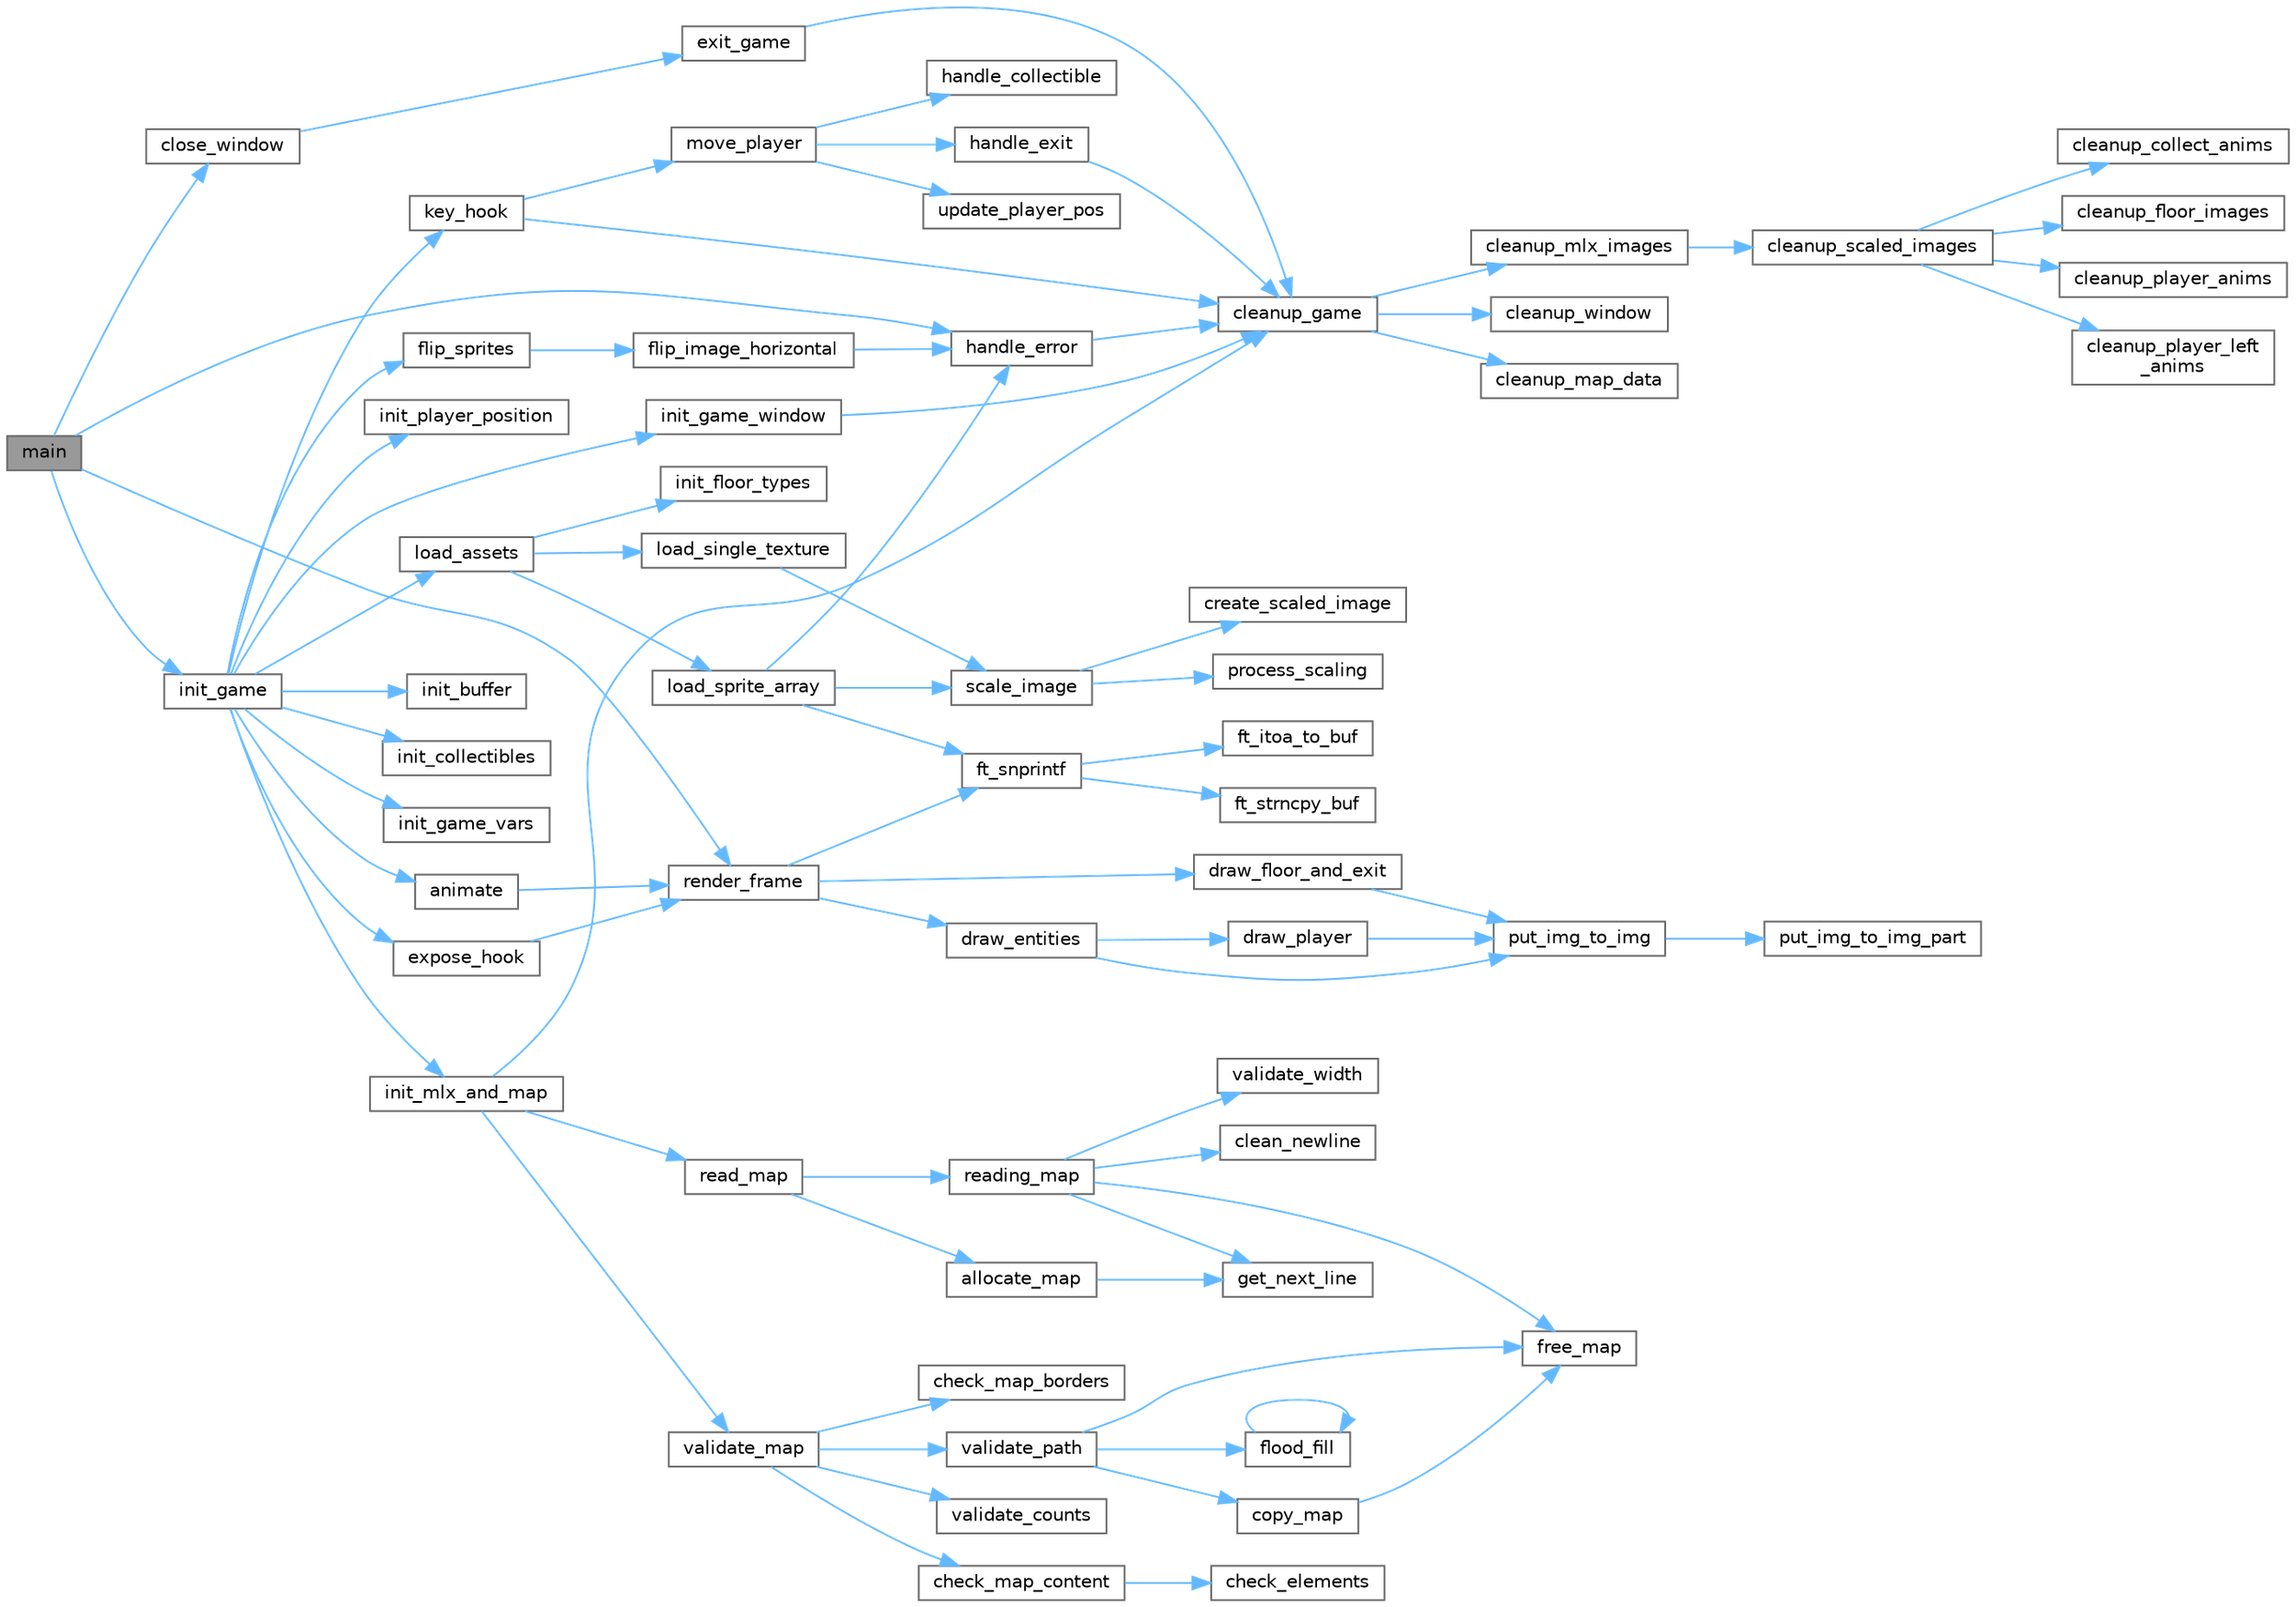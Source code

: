 digraph "main"
{
 // INTERACTIVE_SVG=YES
 // LATEX_PDF_SIZE
  bgcolor="transparent";
  edge [fontname=Helvetica,fontsize=10,labelfontname=Helvetica,labelfontsize=10];
  node [fontname=Helvetica,fontsize=10,shape=box,height=0.2,width=0.4];
  rankdir="LR";
  Node1 [id="Node000001",label="main",height=0.2,width=0.4,color="gray40", fillcolor="grey60", style="filled", fontcolor="black",tooltip=" "];
  Node1 -> Node2 [id="edge1_Node000001_Node000002",color="steelblue1",style="solid",tooltip=" "];
  Node2 [id="Node000002",label="close_window",height=0.2,width=0.4,color="grey40", fillcolor="white", style="filled",URL="$main_8c.html#a11e0b73c01ab79529c5862a102b1b2d5",tooltip=" "];
  Node2 -> Node3 [id="edge2_Node000002_Node000003",color="steelblue1",style="solid",tooltip=" "];
  Node3 [id="Node000003",label="exit_game",height=0.2,width=0.4,color="grey40", fillcolor="white", style="filled",URL="$main_8c.html#a11ca5d43d15c9c5efab34595354e649d",tooltip=" "];
  Node3 -> Node4 [id="edge3_Node000003_Node000004",color="steelblue1",style="solid",tooltip=" "];
  Node4 [id="Node000004",label="cleanup_game",height=0.2,width=0.4,color="grey40", fillcolor="white", style="filled",URL="$utils_8c.html#a6b166a434f4f8cc202d9c3feaf33af7a",tooltip=" "];
  Node4 -> Node5 [id="edge4_Node000004_Node000005",color="steelblue1",style="solid",tooltip=" "];
  Node5 [id="Node000005",label="cleanup_map_data",height=0.2,width=0.4,color="grey40", fillcolor="white", style="filled",URL="$utils_8c.html#abc5614c78184dfae0a3a6a03ee44d059",tooltip=" "];
  Node4 -> Node6 [id="edge5_Node000004_Node000006",color="steelblue1",style="solid",tooltip=" "];
  Node6 [id="Node000006",label="cleanup_mlx_images",height=0.2,width=0.4,color="grey40", fillcolor="white", style="filled",URL="$utils_8c.html#a72c99faf18094cf6f6f0bd4ec752f1ae",tooltip=" "];
  Node6 -> Node7 [id="edge6_Node000006_Node000007",color="steelblue1",style="solid",tooltip=" "];
  Node7 [id="Node000007",label="cleanup_scaled_images",height=0.2,width=0.4,color="grey40", fillcolor="white", style="filled",URL="$clean__images_8c.html#a87fd54b2926142613d5f2ee67a6b69b0",tooltip=" "];
  Node7 -> Node8 [id="edge7_Node000007_Node000008",color="steelblue1",style="solid",tooltip=" "];
  Node8 [id="Node000008",label="cleanup_collect_anims",height=0.2,width=0.4,color="grey40", fillcolor="white", style="filled",URL="$clean__images_8c.html#a248d446aa9c26de1799fe09b07531c3d",tooltip=" "];
  Node7 -> Node9 [id="edge8_Node000007_Node000009",color="steelblue1",style="solid",tooltip=" "];
  Node9 [id="Node000009",label="cleanup_floor_images",height=0.2,width=0.4,color="grey40", fillcolor="white", style="filled",URL="$clean__images_8c.html#af696a35befccf80ea35fc848c9292fef",tooltip=" "];
  Node7 -> Node10 [id="edge9_Node000007_Node000010",color="steelblue1",style="solid",tooltip=" "];
  Node10 [id="Node000010",label="cleanup_player_anims",height=0.2,width=0.4,color="grey40", fillcolor="white", style="filled",URL="$clean__images_8c.html#a4644ff6c8a89161bb498cbce5edd4c27",tooltip=" "];
  Node7 -> Node11 [id="edge10_Node000007_Node000011",color="steelblue1",style="solid",tooltip=" "];
  Node11 [id="Node000011",label="cleanup_player_left\l_anims",height=0.2,width=0.4,color="grey40", fillcolor="white", style="filled",URL="$clean__images_8c.html#a55a5e38ede17361f52b74b7108edb421",tooltip=" "];
  Node4 -> Node12 [id="edge11_Node000004_Node000012",color="steelblue1",style="solid",tooltip=" "];
  Node12 [id="Node000012",label="cleanup_window",height=0.2,width=0.4,color="grey40", fillcolor="white", style="filled",URL="$utils_8c.html#a123b79110158baa49ed60b2d7a82eebb",tooltip=" "];
  Node1 -> Node13 [id="edge12_Node000001_Node000013",color="steelblue1",style="solid",tooltip=" "];
  Node13 [id="Node000013",label="handle_error",height=0.2,width=0.4,color="grey40", fillcolor="white", style="filled",URL="$utils_8c.html#a8d321f33b7ee1109310b116ebd23081c",tooltip=" "];
  Node13 -> Node4 [id="edge13_Node000013_Node000004",color="steelblue1",style="solid",tooltip=" "];
  Node1 -> Node14 [id="edge14_Node000001_Node000014",color="steelblue1",style="solid",tooltip=" "];
  Node14 [id="Node000014",label="init_game",height=0.2,width=0.4,color="grey40", fillcolor="white", style="filled",URL="$init__main_8c.html#a07af3347aa3856589df3f78056ef1cd1",tooltip="Main game initialization function."];
  Node14 -> Node15 [id="edge15_Node000014_Node000015",color="steelblue1",style="solid",tooltip=" "];
  Node15 [id="Node000015",label="animate",height=0.2,width=0.4,color="grey40", fillcolor="white", style="filled",URL="$render_8c.html#a8b41ee619faf9a9da9790a60cfbb3ce0",tooltip="Handles game animation frames and state updates."];
  Node15 -> Node16 [id="edge16_Node000015_Node000016",color="steelblue1",style="solid",tooltip=" "];
  Node16 [id="Node000016",label="render_frame",height=0.2,width=0.4,color="grey40", fillcolor="white", style="filled",URL="$render__frame_8c.html#a1993af9d3ef98ee243dc29090916d5d0",tooltip="Renders a complete frame of the game."];
  Node16 -> Node17 [id="edge17_Node000016_Node000017",color="steelblue1",style="solid",tooltip=" "];
  Node17 [id="Node000017",label="draw_entities",height=0.2,width=0.4,color="grey40", fillcolor="white", style="filled",URL="$render__frame_8c.html#a2674e4d760f77422743efb41ef82fbc6",tooltip=" "];
  Node17 -> Node18 [id="edge18_Node000017_Node000018",color="steelblue1",style="solid",tooltip=" "];
  Node18 [id="Node000018",label="draw_player",height=0.2,width=0.4,color="grey40", fillcolor="white", style="filled",URL="$render__frame_8c.html#abf42a14b88e691bd08afbd4259321023",tooltip=" "];
  Node18 -> Node19 [id="edge19_Node000018_Node000019",color="steelblue1",style="solid",tooltip=" "];
  Node19 [id="Node000019",label="put_img_to_img",height=0.2,width=0.4,color="grey40", fillcolor="white", style="filled",URL="$render_8c.html#aad3ee8259cd6724ed31aa0c125c4121c",tooltip=" "];
  Node19 -> Node20 [id="edge20_Node000019_Node000020",color="steelblue1",style="solid",tooltip=" "];
  Node20 [id="Node000020",label="put_img_to_img_part",height=0.2,width=0.4,color="grey40", fillcolor="white", style="filled",URL="$render_8c.html#a884f430aa59a4defe5098ec9b1c3fba7",tooltip="Copies a sprite to the buffer image with transparency handling."];
  Node17 -> Node19 [id="edge21_Node000017_Node000019",color="steelblue1",style="solid",tooltip=" "];
  Node16 -> Node21 [id="edge22_Node000016_Node000021",color="steelblue1",style="solid",tooltip=" "];
  Node21 [id="Node000021",label="draw_floor_and_exit",height=0.2,width=0.4,color="grey40", fillcolor="white", style="filled",URL="$render__frame_8c.html#abfbc1999e5df01524a90cd078d982508",tooltip=" "];
  Node21 -> Node19 [id="edge23_Node000021_Node000019",color="steelblue1",style="solid",tooltip=" "];
  Node16 -> Node22 [id="edge24_Node000016_Node000022",color="steelblue1",style="solid",tooltip=" "];
  Node22 [id="Node000022",label="ft_snprintf",height=0.2,width=0.4,color="grey40", fillcolor="white", style="filled",URL="$ft__snprintf_8c.html#a68db9cc02f54dad4f0b1e09874383ff1",tooltip="Custom implementation of snprintf for integer and string conversion."];
  Node22 -> Node23 [id="edge25_Node000022_Node000023",color="steelblue1",style="solid",tooltip=" "];
  Node23 [id="Node000023",label="ft_itoa_to_buf",height=0.2,width=0.4,color="grey40", fillcolor="white", style="filled",URL="$ft__snprintf_8c.html#a03788c0f9878d830142dfc9ea1eef09c",tooltip=" "];
  Node22 -> Node24 [id="edge26_Node000022_Node000024",color="steelblue1",style="solid",tooltip=" "];
  Node24 [id="Node000024",label="ft_strncpy_buf",height=0.2,width=0.4,color="grey40", fillcolor="white", style="filled",URL="$ft__snprintf_8c.html#af9a50005500549b232e43c9f31356ac1",tooltip=" "];
  Node14 -> Node25 [id="edge27_Node000014_Node000025",color="steelblue1",style="solid",tooltip=" "];
  Node25 [id="Node000025",label="expose_hook",height=0.2,width=0.4,color="grey40", fillcolor="white", style="filled",URL="$render_8c.html#aa493c139c258ad4352b0c57df45ceb92",tooltip="Handles window expose events."];
  Node25 -> Node16 [id="edge28_Node000025_Node000016",color="steelblue1",style="solid",tooltip=" "];
  Node14 -> Node26 [id="edge29_Node000014_Node000026",color="steelblue1",style="solid",tooltip=" "];
  Node26 [id="Node000026",label="flip_sprites",height=0.2,width=0.4,color="grey40", fillcolor="white", style="filled",URL="$image__operations_8c.html#a8cf28a6c73d94e73ab26233c3175bea4",tooltip="Creates left-facing versions of all player sprites."];
  Node26 -> Node27 [id="edge30_Node000026_Node000027",color="steelblue1",style="solid",tooltip=" "];
  Node27 [id="Node000027",label="flip_image_horizontal",height=0.2,width=0.4,color="grey40", fillcolor="white", style="filled",URL="$image__operations_8c.html#a79204bd220588adcedc715a6544c7bc1",tooltip="Creates a horizontally flipped copy of an image."];
  Node27 -> Node13 [id="edge31_Node000027_Node000013",color="steelblue1",style="solid",tooltip=" "];
  Node14 -> Node28 [id="edge32_Node000014_Node000028",color="steelblue1",style="solid",tooltip=" "];
  Node28 [id="Node000028",label="init_buffer",height=0.2,width=0.4,color="grey40", fillcolor="white", style="filled",URL="$render_8c.html#a253c61fb2aec7f0382a023ae4a8e116b",tooltip="Initializes the rendering buffer."];
  Node14 -> Node29 [id="edge33_Node000014_Node000029",color="steelblue1",style="solid",tooltip=" "];
  Node29 [id="Node000029",label="init_collectibles",height=0.2,width=0.4,color="grey40", fillcolor="white", style="filled",URL="$init_8c.html#ad060f77fadab05b39ee1b4e4a3677ef9",tooltip="Initializes collectible items and exit."];
  Node14 -> Node30 [id="edge34_Node000014_Node000030",color="steelblue1",style="solid",tooltip=" "];
  Node30 [id="Node000030",label="init_game_vars",height=0.2,width=0.4,color="grey40", fillcolor="white", style="filled",URL="$init__main_8c.html#af1850989b7637f891d0fbc5f27ae9b22",tooltip=" "];
  Node14 -> Node31 [id="edge35_Node000014_Node000031",color="steelblue1",style="solid",tooltip=" "];
  Node31 [id="Node000031",label="init_game_window",height=0.2,width=0.4,color="grey40", fillcolor="white", style="filled",URL="$init__main_8c.html#a2b5f5ea698ac0b148d9327d0290dc115",tooltip=" "];
  Node31 -> Node4 [id="edge36_Node000031_Node000004",color="steelblue1",style="solid",tooltip=" "];
  Node14 -> Node32 [id="edge37_Node000014_Node000032",color="steelblue1",style="solid",tooltip=" "];
  Node32 [id="Node000032",label="init_mlx_and_map",height=0.2,width=0.4,color="grey40", fillcolor="white", style="filled",URL="$init__main_8c.html#a144dd69d560b7542ee30156c40f03bfa",tooltip=" "];
  Node32 -> Node4 [id="edge38_Node000032_Node000004",color="steelblue1",style="solid",tooltip=" "];
  Node32 -> Node33 [id="edge39_Node000032_Node000033",color="steelblue1",style="solid",tooltip=" "];
  Node33 [id="Node000033",label="read_map",height=0.2,width=0.4,color="grey40", fillcolor="white", style="filled",URL="$map_8c.html#a727a57ebf42f450212350523d48cc841",tooltip=" "];
  Node33 -> Node34 [id="edge40_Node000033_Node000034",color="steelblue1",style="solid",tooltip=" "];
  Node34 [id="Node000034",label="allocate_map",height=0.2,width=0.4,color="grey40", fillcolor="white", style="filled",URL="$map_8c.html#abf448dce0d9e0c0355ce13ff0d82ca23",tooltip=" "];
  Node34 -> Node35 [id="edge41_Node000034_Node000035",color="steelblue1",style="solid",tooltip=" "];
  Node35 [id="Node000035",label="get_next_line",height=0.2,width=0.4,color="grey40", fillcolor="white", style="filled",URL="$get__next__line__bonus_8h.html#a78d68a5f50a6eec0380ce25b4a1bd5b7",tooltip=" "];
  Node33 -> Node36 [id="edge42_Node000033_Node000036",color="steelblue1",style="solid",tooltip=" "];
  Node36 [id="Node000036",label="reading_map",height=0.2,width=0.4,color="grey40", fillcolor="white", style="filled",URL="$map_8c.html#a462bf94d03bcf3d052b298c537753f4b",tooltip=" "];
  Node36 -> Node37 [id="edge43_Node000036_Node000037",color="steelblue1",style="solid",tooltip=" "];
  Node37 [id="Node000037",label="clean_newline",height=0.2,width=0.4,color="grey40", fillcolor="white", style="filled",URL="$map_8c.html#a79d8891e7be1c35539089d9e8c942abf",tooltip=" "];
  Node36 -> Node38 [id="edge44_Node000036_Node000038",color="steelblue1",style="solid",tooltip=" "];
  Node38 [id="Node000038",label="free_map",height=0.2,width=0.4,color="grey40", fillcolor="white", style="filled",URL="$map__validation_8c.html#aaa1d4a33ad086b322bb39d264f8a9a49",tooltip="Frees the allocated map memory."];
  Node36 -> Node35 [id="edge45_Node000036_Node000035",color="steelblue1",style="solid",tooltip=" "];
  Node36 -> Node39 [id="edge46_Node000036_Node000039",color="steelblue1",style="solid",tooltip=" "];
  Node39 [id="Node000039",label="validate_width",height=0.2,width=0.4,color="grey40", fillcolor="white", style="filled",URL="$map_8c.html#aad3ffa129c7b155e2ccdc77b7d2afcb8",tooltip=" "];
  Node32 -> Node40 [id="edge47_Node000032_Node000040",color="steelblue1",style="solid",tooltip=" "];
  Node40 [id="Node000040",label="validate_map",height=0.2,width=0.4,color="grey40", fillcolor="white", style="filled",URL="$map__validation_8c.html#a560a42b860dc2abf0cb8dbb2ea25693a",tooltip=" "];
  Node40 -> Node41 [id="edge48_Node000040_Node000041",color="steelblue1",style="solid",tooltip=" "];
  Node41 [id="Node000041",label="check_map_borders",height=0.2,width=0.4,color="grey40", fillcolor="white", style="filled",URL="$map__validations__utils_8c.html#ab0f3d0903ec435a5cc5caee34bfc58ff",tooltip="Simple map validation check for basic requirements."];
  Node40 -> Node42 [id="edge49_Node000040_Node000042",color="steelblue1",style="solid",tooltip=" "];
  Node42 [id="Node000042",label="check_map_content",height=0.2,width=0.4,color="grey40", fillcolor="white", style="filled",URL="$map__validations__utils_8c.html#ad51f0ff88843223e47b6e2571305c576",tooltip=" "];
  Node42 -> Node43 [id="edge50_Node000042_Node000043",color="steelblue1",style="solid",tooltip=" "];
  Node43 [id="Node000043",label="check_elements",height=0.2,width=0.4,color="grey40", fillcolor="white", style="filled",URL="$map__validations__utils_8c.html#ab57416e9adb3b7e53faaea9a658f3991",tooltip=" "];
  Node40 -> Node44 [id="edge51_Node000040_Node000044",color="steelblue1",style="solid",tooltip=" "];
  Node44 [id="Node000044",label="validate_counts",height=0.2,width=0.4,color="grey40", fillcolor="white", style="filled",URL="$map__validations__utils_8c.html#a7ddd9917a2157d58123a5ef270052206",tooltip=" "];
  Node40 -> Node45 [id="edge52_Node000040_Node000045",color="steelblue1",style="solid",tooltip=" "];
  Node45 [id="Node000045",label="validate_path",height=0.2,width=0.4,color="grey40", fillcolor="white", style="filled",URL="$map__validation_8c.html#acacd4bdc1b71dcfde8067d9c32a7ba3e",tooltip=" "];
  Node45 -> Node46 [id="edge53_Node000045_Node000046",color="steelblue1",style="solid",tooltip=" "];
  Node46 [id="Node000046",label="copy_map",height=0.2,width=0.4,color="grey40", fillcolor="white", style="filled",URL="$map__validation_8c.html#a4cac6e90d5fb0fe051764382f864ff03",tooltip=" "];
  Node46 -> Node38 [id="edge54_Node000046_Node000038",color="steelblue1",style="solid",tooltip=" "];
  Node45 -> Node47 [id="edge55_Node000045_Node000047",color="steelblue1",style="solid",tooltip=" "];
  Node47 [id="Node000047",label="flood_fill",height=0.2,width=0.4,color="grey40", fillcolor="white", style="filled",URL="$map__validation_8c.html#afee15b6bbe0b71cceee7501816c3feeb",tooltip=" "];
  Node47 -> Node47 [id="edge56_Node000047_Node000047",color="steelblue1",style="solid",tooltip=" "];
  Node45 -> Node38 [id="edge57_Node000045_Node000038",color="steelblue1",style="solid",tooltip=" "];
  Node14 -> Node48 [id="edge58_Node000014_Node000048",color="steelblue1",style="solid",tooltip=" "];
  Node48 [id="Node000048",label="init_player_position",height=0.2,width=0.4,color="grey40", fillcolor="white", style="filled",URL="$init_8c.html#adfdb37c7089768a2590ff97818f5d41d",tooltip="Locates and sets the player's starting position."];
  Node14 -> Node49 [id="edge59_Node000014_Node000049",color="steelblue1",style="solid",tooltip=" "];
  Node49 [id="Node000049",label="key_hook",height=0.2,width=0.4,color="grey40", fillcolor="white", style="filled",URL="$player_8c.html#a57186e90338fdf78b81242e92e563823",tooltip="Handles keyboard input events."];
  Node49 -> Node4 [id="edge60_Node000049_Node000004",color="steelblue1",style="solid",tooltip=" "];
  Node49 -> Node50 [id="edge61_Node000049_Node000050",color="steelblue1",style="solid",tooltip=" "];
  Node50 [id="Node000050",label="move_player",height=0.2,width=0.4,color="grey40", fillcolor="white", style="filled",URL="$player_8c.html#ae2e77f7fc1b09df20db5400adc4d8595",tooltip="Handles player movement and collision."];
  Node50 -> Node51 [id="edge62_Node000050_Node000051",color="steelblue1",style="solid",tooltip=" "];
  Node51 [id="Node000051",label="handle_collectible",height=0.2,width=0.4,color="grey40", fillcolor="white", style="filled",URL="$player_8c.html#aeca8f84199bd132c1370a6af02738efa",tooltip=" "];
  Node50 -> Node52 [id="edge63_Node000050_Node000052",color="steelblue1",style="solid",tooltip=" "];
  Node52 [id="Node000052",label="handle_exit",height=0.2,width=0.4,color="grey40", fillcolor="white", style="filled",URL="$player_8c.html#a65502129be7b2f3e287c6086143cfeba",tooltip=" "];
  Node52 -> Node4 [id="edge64_Node000052_Node000004",color="steelblue1",style="solid",tooltip=" "];
  Node50 -> Node53 [id="edge65_Node000050_Node000053",color="steelblue1",style="solid",tooltip=" "];
  Node53 [id="Node000053",label="update_player_pos",height=0.2,width=0.4,color="grey40", fillcolor="white", style="filled",URL="$player_8c.html#af38ca287c5ece41c9d4615c782cf4b56",tooltip=" "];
  Node14 -> Node54 [id="edge66_Node000014_Node000054",color="steelblue1",style="solid",tooltip=" "];
  Node54 [id="Node000054",label="load_assets",height=0.2,width=0.4,color="grey40", fillcolor="white", style="filled",URL="$load_8c.html#a3d86fc8628f8566faa7b64a654c72222",tooltip="Loads all game assets from files."];
  Node54 -> Node55 [id="edge67_Node000054_Node000055",color="steelblue1",style="solid",tooltip=" "];
  Node55 [id="Node000055",label="init_floor_types",height=0.2,width=0.4,color="grey40", fillcolor="white", style="filled",URL="$init_8c.html#a2b7c4d2399f29ac12a27feb1ddf2b130",tooltip="Initializes random floor tile variations."];
  Node54 -> Node56 [id="edge68_Node000054_Node000056",color="steelblue1",style="solid",tooltip=" "];
  Node56 [id="Node000056",label="load_single_texture",height=0.2,width=0.4,color="grey40", fillcolor="white", style="filled",URL="$load_8c.html#a3fa9816506162fcc96a9de1904c6e1de",tooltip=" "];
  Node56 -> Node57 [id="edge69_Node000056_Node000057",color="steelblue1",style="solid",tooltip=" "];
  Node57 [id="Node000057",label="scale_image",height=0.2,width=0.4,color="grey40", fillcolor="white", style="filled",URL="$image__operations_8c.html#a9d445bdc504f460b0e12b55a802bbeff",tooltip=" "];
  Node57 -> Node58 [id="edge70_Node000057_Node000058",color="steelblue1",style="solid",tooltip=" "];
  Node58 [id="Node000058",label="create_scaled_image",height=0.2,width=0.4,color="grey40", fillcolor="white", style="filled",URL="$image__operations_8c.html#ad0ff2a985bd862c59d908a3e41d43287",tooltip=" "];
  Node57 -> Node59 [id="edge71_Node000057_Node000059",color="steelblue1",style="solid",tooltip=" "];
  Node59 [id="Node000059",label="process_scaling",height=0.2,width=0.4,color="grey40", fillcolor="white", style="filled",URL="$image__operations_8c.html#a905c1b3d5aa8ffd661cc367b83f139fa",tooltip=" "];
  Node54 -> Node60 [id="edge72_Node000054_Node000060",color="steelblue1",style="solid",tooltip=" "];
  Node60 [id="Node000060",label="load_sprite_array",height=0.2,width=0.4,color="grey40", fillcolor="white", style="filled",URL="$load_8c.html#a0967602b92a668ec0c45294199ee686c",tooltip="Loads a sequence of sprite frames from files."];
  Node60 -> Node22 [id="edge73_Node000060_Node000022",color="steelblue1",style="solid",tooltip=" "];
  Node60 -> Node13 [id="edge74_Node000060_Node000013",color="steelblue1",style="solid",tooltip=" "];
  Node60 -> Node57 [id="edge75_Node000060_Node000057",color="steelblue1",style="solid",tooltip=" "];
  Node1 -> Node16 [id="edge76_Node000001_Node000016",color="steelblue1",style="solid",tooltip=" "];
}
